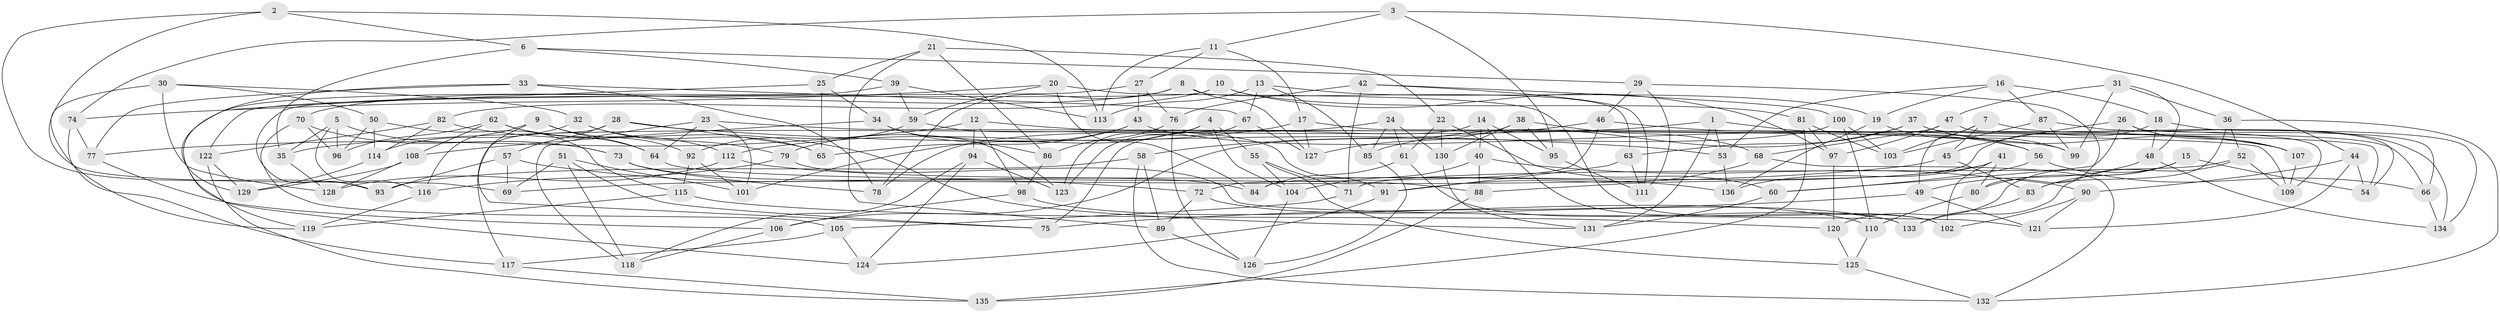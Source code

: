 // Generated by graph-tools (version 1.1) at 2025/57/03/09/25 04:57:54]
// undirected, 136 vertices, 272 edges
graph export_dot {
graph [start="1"]
  node [color=gray90,style=filled];
  1;
  2;
  3;
  4;
  5;
  6;
  7;
  8;
  9;
  10;
  11;
  12;
  13;
  14;
  15;
  16;
  17;
  18;
  19;
  20;
  21;
  22;
  23;
  24;
  25;
  26;
  27;
  28;
  29;
  30;
  31;
  32;
  33;
  34;
  35;
  36;
  37;
  38;
  39;
  40;
  41;
  42;
  43;
  44;
  45;
  46;
  47;
  48;
  49;
  50;
  51;
  52;
  53;
  54;
  55;
  56;
  57;
  58;
  59;
  60;
  61;
  62;
  63;
  64;
  65;
  66;
  67;
  68;
  69;
  70;
  71;
  72;
  73;
  74;
  75;
  76;
  77;
  78;
  79;
  80;
  81;
  82;
  83;
  84;
  85;
  86;
  87;
  88;
  89;
  90;
  91;
  92;
  93;
  94;
  95;
  96;
  97;
  98;
  99;
  100;
  101;
  102;
  103;
  104;
  105;
  106;
  107;
  108;
  109;
  110;
  111;
  112;
  113;
  114;
  115;
  116;
  117;
  118;
  119;
  120;
  121;
  122;
  123;
  124;
  125;
  126;
  127;
  128;
  129;
  130;
  131;
  132;
  133;
  134;
  135;
  136;
  1 -- 53;
  1 -- 56;
  1 -- 35;
  1 -- 131;
  2 -- 113;
  2 -- 93;
  2 -- 6;
  2 -- 69;
  3 -- 74;
  3 -- 95;
  3 -- 44;
  3 -- 11;
  4 -- 101;
  4 -- 123;
  4 -- 104;
  4 -- 55;
  5 -- 116;
  5 -- 96;
  5 -- 35;
  5 -- 73;
  6 -- 39;
  6 -- 35;
  6 -- 29;
  7 -- 103;
  7 -- 134;
  7 -- 49;
  7 -- 45;
  8 -- 70;
  8 -- 78;
  8 -- 63;
  8 -- 127;
  9 -- 92;
  9 -- 116;
  9 -- 75;
  9 -- 64;
  10 -- 82;
  10 -- 93;
  10 -- 97;
  10 -- 81;
  11 -- 27;
  11 -- 17;
  11 -- 113;
  12 -- 77;
  12 -- 94;
  12 -- 99;
  12 -- 98;
  13 -- 19;
  13 -- 85;
  13 -- 67;
  13 -- 113;
  14 -- 95;
  14 -- 75;
  14 -- 102;
  14 -- 40;
  15 -- 80;
  15 -- 120;
  15 -- 83;
  15 -- 54;
  16 -- 87;
  16 -- 18;
  16 -- 53;
  16 -- 19;
  17 -- 127;
  17 -- 112;
  17 -- 54;
  18 -- 84;
  18 -- 48;
  18 -- 134;
  19 -- 99;
  19 -- 136;
  20 -- 59;
  20 -- 102;
  20 -- 84;
  20 -- 74;
  21 -- 22;
  21 -- 89;
  21 -- 25;
  21 -- 86;
  22 -- 130;
  22 -- 60;
  22 -- 61;
  23 -- 64;
  23 -- 118;
  23 -- 101;
  23 -- 109;
  24 -- 78;
  24 -- 130;
  24 -- 61;
  24 -- 85;
  25 -- 65;
  25 -- 124;
  25 -- 34;
  26 -- 60;
  26 -- 66;
  26 -- 45;
  26 -- 107;
  27 -- 76;
  27 -- 122;
  27 -- 43;
  28 -- 57;
  28 -- 117;
  28 -- 65;
  28 -- 53;
  29 -- 46;
  29 -- 80;
  29 -- 111;
  30 -- 32;
  30 -- 119;
  30 -- 50;
  30 -- 128;
  31 -- 48;
  31 -- 36;
  31 -- 47;
  31 -- 99;
  32 -- 79;
  32 -- 114;
  32 -- 65;
  33 -- 129;
  33 -- 67;
  33 -- 77;
  33 -- 78;
  34 -- 123;
  34 -- 86;
  34 -- 108;
  35 -- 128;
  36 -- 83;
  36 -- 52;
  36 -- 132;
  37 -- 85;
  37 -- 63;
  37 -- 66;
  37 -- 107;
  38 -- 130;
  38 -- 68;
  38 -- 95;
  38 -- 127;
  39 -- 119;
  39 -- 59;
  39 -- 113;
  40 -- 88;
  40 -- 90;
  40 -- 104;
  41 -- 88;
  41 -- 136;
  41 -- 80;
  41 -- 102;
  42 -- 100;
  42 -- 76;
  42 -- 111;
  42 -- 71;
  43 -- 56;
  43 -- 79;
  43 -- 65;
  44 -- 90;
  44 -- 121;
  44 -- 54;
  45 -- 83;
  45 -- 69;
  46 -- 107;
  46 -- 72;
  46 -- 58;
  47 -- 97;
  47 -- 54;
  47 -- 68;
  48 -- 49;
  48 -- 134;
  49 -- 75;
  49 -- 121;
  50 -- 114;
  50 -- 115;
  50 -- 96;
  51 -- 101;
  51 -- 118;
  51 -- 69;
  51 -- 75;
  52 -- 71;
  52 -- 109;
  52 -- 133;
  53 -- 136;
  55 -- 125;
  55 -- 71;
  55 -- 104;
  56 -- 60;
  56 -- 66;
  57 -- 93;
  57 -- 72;
  57 -- 69;
  58 -- 132;
  58 -- 89;
  58 -- 93;
  59 -- 91;
  59 -- 92;
  60 -- 131;
  61 -- 133;
  61 -- 84;
  62 -- 96;
  62 -- 64;
  62 -- 112;
  62 -- 108;
  63 -- 91;
  63 -- 111;
  64 -- 88;
  66 -- 134;
  67 -- 127;
  67 -- 123;
  68 -- 91;
  68 -- 132;
  70 -- 73;
  70 -- 96;
  70 -- 105;
  71 -- 105;
  72 -- 89;
  72 -- 133;
  73 -- 84;
  73 -- 78;
  74 -- 117;
  74 -- 77;
  76 -- 86;
  76 -- 126;
  77 -- 106;
  79 -- 121;
  79 -- 116;
  80 -- 110;
  81 -- 103;
  81 -- 135;
  81 -- 97;
  82 -- 122;
  82 -- 131;
  82 -- 114;
  83 -- 133;
  85 -- 126;
  86 -- 98;
  87 -- 103;
  87 -- 99;
  87 -- 109;
  88 -- 135;
  89 -- 126;
  90 -- 121;
  90 -- 102;
  91 -- 124;
  92 -- 101;
  92 -- 115;
  94 -- 123;
  94 -- 118;
  94 -- 124;
  95 -- 111;
  97 -- 120;
  98 -- 110;
  98 -- 106;
  100 -- 103;
  100 -- 106;
  100 -- 110;
  104 -- 126;
  105 -- 117;
  105 -- 124;
  106 -- 118;
  107 -- 109;
  108 -- 129;
  108 -- 128;
  110 -- 125;
  112 -- 136;
  112 -- 128;
  114 -- 129;
  115 -- 119;
  115 -- 120;
  116 -- 119;
  117 -- 135;
  120 -- 125;
  122 -- 129;
  122 -- 135;
  125 -- 132;
  130 -- 131;
}
